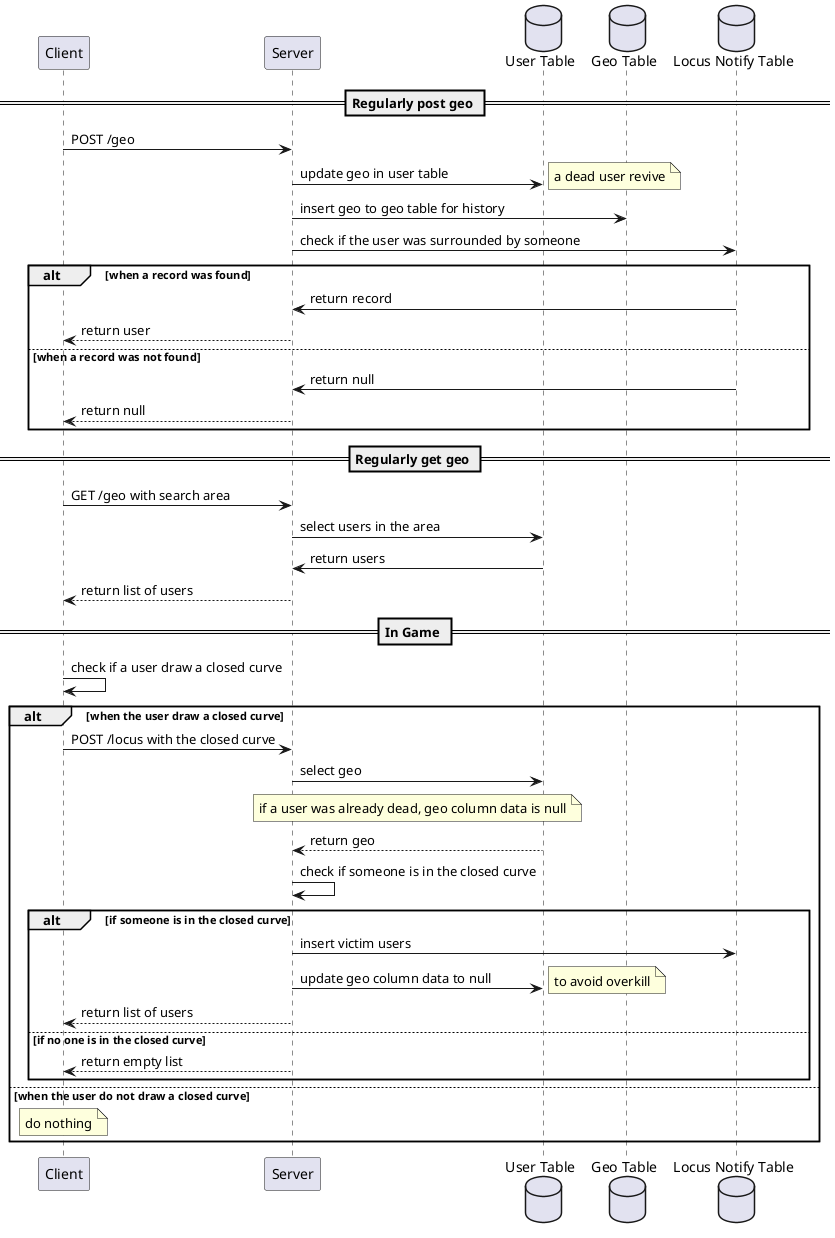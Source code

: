 @startuml

participant Client as client
participant Server as server
database "User Table" as usertable
database "Geo Table" as geotable
database "Locus Notify Table" as notifytable

== Regularly post geo ==

client -> server: POST /geo

server -> usertable: update geo in user table

note right: a dead user revive

server -> geotable: insert geo to geo table for history

server -> notifytable: check if the user was surrounded by someone

alt when a record was found
    notifytable -> server: return record
    server --> client: return user
else when a record was not found
    notifytable -> server: return null
    server --> client: return null
end

== Regularly get geo ==

client -> server: GET /geo with search area

server -> usertable: select users in the area

usertable -> server: return users

server --> client: return list of users

== In Game ==

client -> client: check if a user draw a closed curve

alt when the user draw a closed curve
    client -> server: POST /locus with the closed curve
    server -> usertable: select geo
    note over server, usertable: if a user was already dead, geo column data is null
    usertable --> server: return geo
    server -> server: check if someone is in the closed curve
    alt if someone is in the closed curve
        server -> notifytable: insert victim users
        server -> usertable: update geo column data to null
        note right: to avoid overkill
        server --> client: return list of users
    else if no one is in the closed curve
        server --> client: return empty list
    end

else when the user do not draw a closed curve
    note over client: do nothing
end


@enduml
